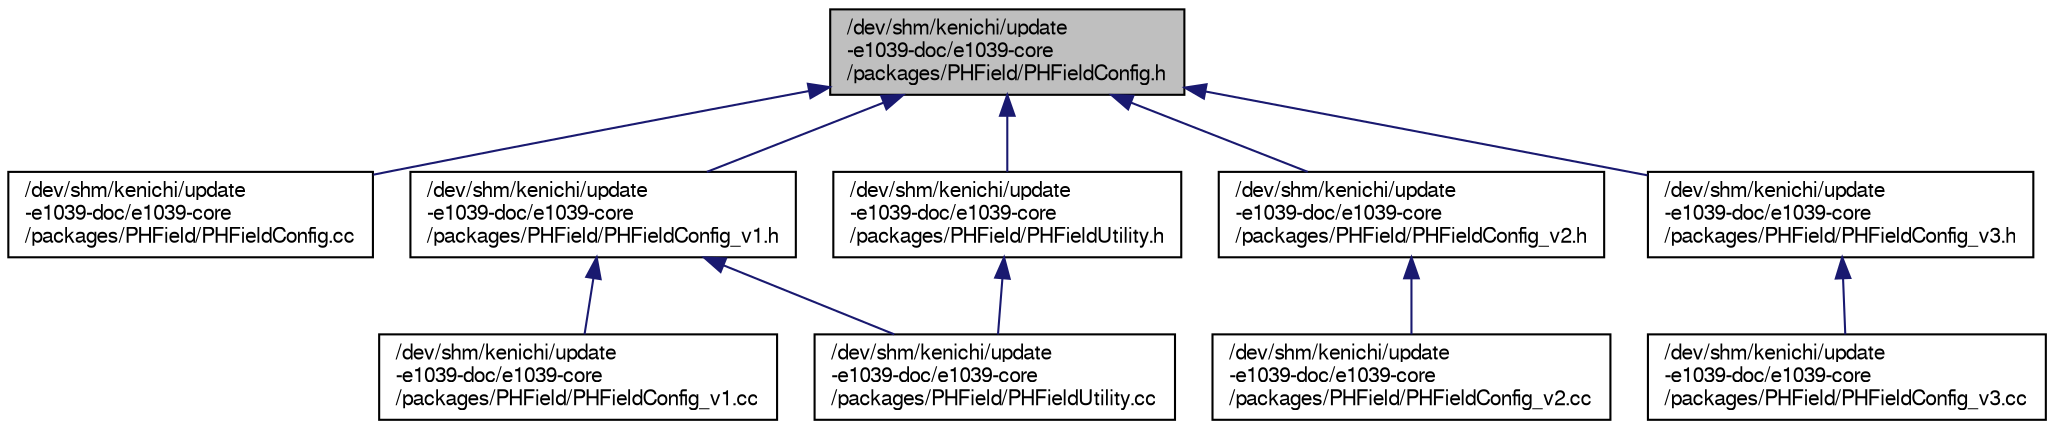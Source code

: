 digraph "/dev/shm/kenichi/update-e1039-doc/e1039-core/packages/PHField/PHFieldConfig.h"
{
  bgcolor="transparent";
  edge [fontname="FreeSans",fontsize="10",labelfontname="FreeSans",labelfontsize="10"];
  node [fontname="FreeSans",fontsize="10",shape=record];
  Node1 [label="/dev/shm/kenichi/update\l-e1039-doc/e1039-core\l/packages/PHField/PHFieldConfig.h",height=0.2,width=0.4,color="black", fillcolor="grey75", style="filled" fontcolor="black"];
  Node1 -> Node2 [dir="back",color="midnightblue",fontsize="10",style="solid",fontname="FreeSans"];
  Node2 [label="/dev/shm/kenichi/update\l-e1039-doc/e1039-core\l/packages/PHField/PHFieldConfig.cc",height=0.2,width=0.4,color="black",URL="$d2/d3a/PHFieldConfig_8cc.html"];
  Node1 -> Node3 [dir="back",color="midnightblue",fontsize="10",style="solid",fontname="FreeSans"];
  Node3 [label="/dev/shm/kenichi/update\l-e1039-doc/e1039-core\l/packages/PHField/PHFieldConfig_v1.h",height=0.2,width=0.4,color="black",URL="$d4/da4/PHFieldConfig__v1_8h.html"];
  Node3 -> Node4 [dir="back",color="midnightblue",fontsize="10",style="solid",fontname="FreeSans"];
  Node4 [label="/dev/shm/kenichi/update\l-e1039-doc/e1039-core\l/packages/PHField/PHFieldConfig_v1.cc",height=0.2,width=0.4,color="black",URL="$d9/dd0/PHFieldConfig__v1_8cc.html"];
  Node3 -> Node5 [dir="back",color="midnightblue",fontsize="10",style="solid",fontname="FreeSans"];
  Node5 [label="/dev/shm/kenichi/update\l-e1039-doc/e1039-core\l/packages/PHField/PHFieldUtility.cc",height=0.2,width=0.4,color="black",URL="$d1/d51/PHFieldUtility_8cc.html"];
  Node1 -> Node6 [dir="back",color="midnightblue",fontsize="10",style="solid",fontname="FreeSans"];
  Node6 [label="/dev/shm/kenichi/update\l-e1039-doc/e1039-core\l/packages/PHField/PHFieldConfig_v2.h",height=0.2,width=0.4,color="black",URL="$df/d49/PHFieldConfig__v2_8h.html"];
  Node6 -> Node7 [dir="back",color="midnightblue",fontsize="10",style="solid",fontname="FreeSans"];
  Node7 [label="/dev/shm/kenichi/update\l-e1039-doc/e1039-core\l/packages/PHField/PHFieldConfig_v2.cc",height=0.2,width=0.4,color="black",URL="$d5/dc8/PHFieldConfig__v2_8cc.html"];
  Node1 -> Node8 [dir="back",color="midnightblue",fontsize="10",style="solid",fontname="FreeSans"];
  Node8 [label="/dev/shm/kenichi/update\l-e1039-doc/e1039-core\l/packages/PHField/PHFieldConfig_v3.h",height=0.2,width=0.4,color="black",URL="$db/d94/PHFieldConfig__v3_8h.html"];
  Node8 -> Node9 [dir="back",color="midnightblue",fontsize="10",style="solid",fontname="FreeSans"];
  Node9 [label="/dev/shm/kenichi/update\l-e1039-doc/e1039-core\l/packages/PHField/PHFieldConfig_v3.cc",height=0.2,width=0.4,color="black",URL="$de/d56/PHFieldConfig__v3_8cc.html"];
  Node1 -> Node10 [dir="back",color="midnightblue",fontsize="10",style="solid",fontname="FreeSans"];
  Node10 [label="/dev/shm/kenichi/update\l-e1039-doc/e1039-core\l/packages/PHField/PHFieldUtility.h",height=0.2,width=0.4,color="black",URL="$d9/d25/PHFieldUtility_8h.html"];
  Node10 -> Node5 [dir="back",color="midnightblue",fontsize="10",style="solid",fontname="FreeSans"];
}
